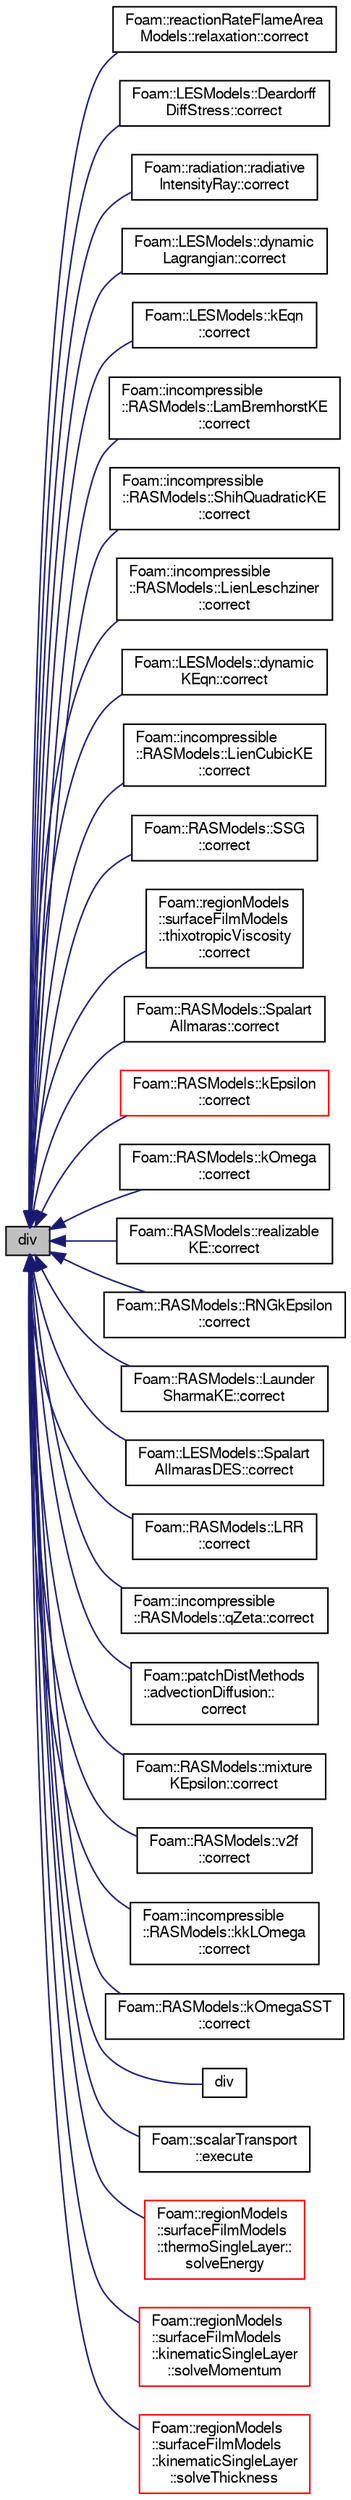 digraph "div"
{
  bgcolor="transparent";
  edge [fontname="FreeSans",fontsize="10",labelfontname="FreeSans",labelfontsize="10"];
  node [fontname="FreeSans",fontsize="10",shape=record];
  rankdir="LR";
  Node1 [label="div",height=0.2,width=0.4,color="black", fillcolor="grey75", style="filled" fontcolor="black"];
  Node1 -> Node2 [dir="back",color="midnightblue",fontsize="10",style="solid",fontname="FreeSans"];
  Node2 [label="Foam::reactionRateFlameArea\lModels::relaxation::correct",height=0.2,width=0.4,color="black",URL="$a02091.html#a38695208e96682bfdee39fa08168ea94",tooltip="Correct omega. "];
  Node1 -> Node3 [dir="back",color="midnightblue",fontsize="10",style="solid",fontname="FreeSans"];
  Node3 [label="Foam::LESModels::Deardorff\lDiffStress::correct",height=0.2,width=0.4,color="black",URL="$a00482.html#a3ae44b28050c3aa494c1d8e18cf618c1",tooltip="Correct sub-grid stress, eddy-Viscosity and related properties. "];
  Node1 -> Node4 [dir="back",color="midnightblue",fontsize="10",style="solid",fontname="FreeSans"];
  Node4 [label="Foam::radiation::radiative\lIntensityRay::correct",height=0.2,width=0.4,color="black",URL="$a02002.html#a5d8b5f2f9d4a9af38848bb31b74a2ddf",tooltip="Update radiative intensity on i direction. "];
  Node1 -> Node5 [dir="back",color="midnightblue",fontsize="10",style="solid",fontname="FreeSans"];
  Node5 [label="Foam::LESModels::dynamic\lLagrangian::correct",height=0.2,width=0.4,color="black",URL="$a00581.html#a3ae44b28050c3aa494c1d8e18cf618c1",tooltip="Correct Eddy-Viscosity and related properties. "];
  Node1 -> Node6 [dir="back",color="midnightblue",fontsize="10",style="solid",fontname="FreeSans"];
  Node6 [label="Foam::LESModels::kEqn\l::correct",height=0.2,width=0.4,color="black",URL="$a01190.html#a3ae44b28050c3aa494c1d8e18cf618c1",tooltip="Correct eddy-Viscosity and related properties. "];
  Node1 -> Node7 [dir="back",color="midnightblue",fontsize="10",style="solid",fontname="FreeSans"];
  Node7 [label="Foam::incompressible\l::RASModels::LamBremhorstKE\l::correct",height=0.2,width=0.4,color="black",URL="$a01226.html#a3ae44b28050c3aa494c1d8e18cf618c1",tooltip="Solve the turbulence equations and correct the turbulence viscosity. "];
  Node1 -> Node8 [dir="back",color="midnightblue",fontsize="10",style="solid",fontname="FreeSans"];
  Node8 [label="Foam::incompressible\l::RASModels::ShihQuadraticKE\l::correct",height=0.2,width=0.4,color="black",URL="$a02228.html#a3ae44b28050c3aa494c1d8e18cf618c1",tooltip="Solve the turbulence equations and correct the turbulence viscosity. "];
  Node1 -> Node9 [dir="back",color="midnightblue",fontsize="10",style="solid",fontname="FreeSans"];
  Node9 [label="Foam::incompressible\l::RASModels::LienLeschziner\l::correct",height=0.2,width=0.4,color="black",URL="$a01274.html#a3ae44b28050c3aa494c1d8e18cf618c1",tooltip="Solve the turbulence equations and correct the turbulence viscosity. "];
  Node1 -> Node10 [dir="back",color="midnightblue",fontsize="10",style="solid",fontname="FreeSans"];
  Node10 [label="Foam::LESModels::dynamic\lKEqn::correct",height=0.2,width=0.4,color="black",URL="$a00580.html#a3ae44b28050c3aa494c1d8e18cf618c1",tooltip="Correct Eddy-Viscosity and related properties. "];
  Node1 -> Node11 [dir="back",color="midnightblue",fontsize="10",style="solid",fontname="FreeSans"];
  Node11 [label="Foam::incompressible\l::RASModels::LienCubicKE\l::correct",height=0.2,width=0.4,color="black",URL="$a01273.html#a3ae44b28050c3aa494c1d8e18cf618c1",tooltip="Solve the turbulence equations and correct the turbulence viscosity. "];
  Node1 -> Node12 [dir="back",color="midnightblue",fontsize="10",style="solid",fontname="FreeSans"];
  Node12 [label="Foam::RASModels::SSG\l::correct",height=0.2,width=0.4,color="black",URL="$a02350.html#a3ae44b28050c3aa494c1d8e18cf618c1",tooltip="Solve the turbulence equations and correct eddy-Viscosity and. "];
  Node1 -> Node13 [dir="back",color="midnightblue",fontsize="10",style="solid",fontname="FreeSans"];
  Node13 [label="Foam::regionModels\l::surfaceFilmModels\l::thixotropicViscosity\l::correct",height=0.2,width=0.4,color="black",URL="$a02532.html#a2e639533765b4cde1bd3d0f0c528aa6c",tooltip="Correct. "];
  Node1 -> Node14 [dir="back",color="midnightblue",fontsize="10",style="solid",fontname="FreeSans"];
  Node14 [label="Foam::RASModels::Spalart\lAllmaras::correct",height=0.2,width=0.4,color="black",URL="$a02318.html#a3ae44b28050c3aa494c1d8e18cf618c1",tooltip="Solve the turbulence equations and correct the turbulence viscosity. "];
  Node1 -> Node15 [dir="back",color="midnightblue",fontsize="10",style="solid",fontname="FreeSans"];
  Node15 [label="Foam::RASModels::kEpsilon\l::correct",height=0.2,width=0.4,color="red",URL="$a01189.html#a3ae44b28050c3aa494c1d8e18cf618c1",tooltip="Solve the turbulence equations and correct the turbulence viscosity. "];
  Node1 -> Node16 [dir="back",color="midnightblue",fontsize="10",style="solid",fontname="FreeSans"];
  Node16 [label="Foam::RASModels::kOmega\l::correct",height=0.2,width=0.4,color="black",URL="$a01206.html#a3ae44b28050c3aa494c1d8e18cf618c1",tooltip="Solve the turbulence equations and correct the turbulence viscosity. "];
  Node1 -> Node17 [dir="back",color="midnightblue",fontsize="10",style="solid",fontname="FreeSans"];
  Node17 [label="Foam::RASModels::realizable\lKE::correct",height=0.2,width=0.4,color="black",URL="$a02037.html#a3ae44b28050c3aa494c1d8e18cf618c1",tooltip="Solve the turbulence equations and correct the turbulence viscosity. "];
  Node1 -> Node18 [dir="back",color="midnightblue",fontsize="10",style="solid",fontname="FreeSans"];
  Node18 [label="Foam::RASModels::RNGkEpsilon\l::correct",height=0.2,width=0.4,color="black",URL="$a02145.html#a3ae44b28050c3aa494c1d8e18cf618c1",tooltip="Solve the turbulence equations and correct the turbulence viscosity. "];
  Node1 -> Node19 [dir="back",color="midnightblue",fontsize="10",style="solid",fontname="FreeSans"];
  Node19 [label="Foam::RASModels::Launder\lSharmaKE::correct",height=0.2,width=0.4,color="black",URL="$a01236.html#a3ae44b28050c3aa494c1d8e18cf618c1",tooltip="Solve the turbulence equations and correct the turbulence viscosity. "];
  Node1 -> Node20 [dir="back",color="midnightblue",fontsize="10",style="solid",fontname="FreeSans"];
  Node20 [label="Foam::LESModels::Spalart\lAllmarasDES::correct",height=0.2,width=0.4,color="black",URL="$a02320.html#a3ae44b28050c3aa494c1d8e18cf618c1",tooltip="Correct nuTilda and related properties. "];
  Node1 -> Node21 [dir="back",color="midnightblue",fontsize="10",style="solid",fontname="FreeSans"];
  Node21 [label="Foam::RASModels::LRR\l::correct",height=0.2,width=0.4,color="black",URL="$a01344.html#a3ae44b28050c3aa494c1d8e18cf618c1",tooltip="Solve the turbulence equations and correct eddy-Viscosity and. "];
  Node1 -> Node22 [dir="back",color="midnightblue",fontsize="10",style="solid",fontname="FreeSans"];
  Node22 [label="Foam::incompressible\l::RASModels::qZeta::correct",height=0.2,width=0.4,color="black",URL="$a01996.html#a3ae44b28050c3aa494c1d8e18cf618c1",tooltip="Solve the turbulence equations and correct the turbulence viscosity. "];
  Node1 -> Node23 [dir="back",color="midnightblue",fontsize="10",style="solid",fontname="FreeSans"];
  Node23 [label="Foam::patchDistMethods\l::advectionDiffusion::\lcorrect",height=0.2,width=0.4,color="black",URL="$a00033.html#a612bb420e07dbe61608dafebdebbaf8a",tooltip="Correct the given distance-to-patch and normal-to-patch fields. "];
  Node1 -> Node24 [dir="back",color="midnightblue",fontsize="10",style="solid",fontname="FreeSans"];
  Node24 [label="Foam::RASModels::mixture\lKEpsilon::correct",height=0.2,width=0.4,color="black",URL="$a01476.html#a3ae44b28050c3aa494c1d8e18cf618c1",tooltip="Solve the turbulence equations and correct the turbulence viscosity. "];
  Node1 -> Node25 [dir="back",color="midnightblue",fontsize="10",style="solid",fontname="FreeSans"];
  Node25 [label="Foam::RASModels::v2f\l::correct",height=0.2,width=0.4,color="black",URL="$a02700.html#a3ae44b28050c3aa494c1d8e18cf618c1",tooltip="Solve the turbulence equations and correct the turbulence viscosity. "];
  Node1 -> Node26 [dir="back",color="midnightblue",fontsize="10",style="solid",fontname="FreeSans"];
  Node26 [label="Foam::incompressible\l::RASModels::kkLOmega\l::correct",height=0.2,width=0.4,color="black",URL="$a01203.html#a3ae44b28050c3aa494c1d8e18cf618c1",tooltip="Solve the turbulence equations and correct the turbulence viscosity. "];
  Node1 -> Node27 [dir="back",color="midnightblue",fontsize="10",style="solid",fontname="FreeSans"];
  Node27 [label="Foam::RASModels::kOmegaSST\l::correct",height=0.2,width=0.4,color="black",URL="$a01207.html#a3ae44b28050c3aa494c1d8e18cf618c1",tooltip="Solve the turbulence equations and correct the turbulence viscosity. "];
  Node1 -> Node28 [dir="back",color="midnightblue",fontsize="10",style="solid",fontname="FreeSans"];
  Node28 [label="div",height=0.2,width=0.4,color="black",URL="$a10272.html#abb88a9315687ce158c1bdaaa9a07b80e"];
  Node1 -> Node29 [dir="back",color="midnightblue",fontsize="10",style="solid",fontname="FreeSans"];
  Node29 [label="Foam::scalarTransport\l::execute",height=0.2,width=0.4,color="black",URL="$a02178.html#a61af3e60b94ae3e748f6fbac1e794af7",tooltip="Execute, currently does nothing. "];
  Node1 -> Node30 [dir="back",color="midnightblue",fontsize="10",style="solid",fontname="FreeSans"];
  Node30 [label="Foam::regionModels\l::surfaceFilmModels\l::thermoSingleLayer::\lsolveEnergy",height=0.2,width=0.4,color="red",URL="$a02527.html#a533e6e7fb2c00cd976a89d545355000c",tooltip="Solve energy equation. "];
  Node1 -> Node31 [dir="back",color="midnightblue",fontsize="10",style="solid",fontname="FreeSans"];
  Node31 [label="Foam::regionModels\l::surfaceFilmModels\l::kinematicSingleLayer\l::solveMomentum",height=0.2,width=0.4,color="red",URL="$a01200.html#aaba5d5ef7ac2693c87b0b31a7605f178",tooltip="Solve for film velocity. "];
  Node1 -> Node32 [dir="back",color="midnightblue",fontsize="10",style="solid",fontname="FreeSans"];
  Node32 [label="Foam::regionModels\l::surfaceFilmModels\l::kinematicSingleLayer\l::solveThickness",height=0.2,width=0.4,color="red",URL="$a01200.html#a38ccae6e6751502d71d2490fca96a516",tooltip="Solve coupled velocity-thickness equations. "];
}
